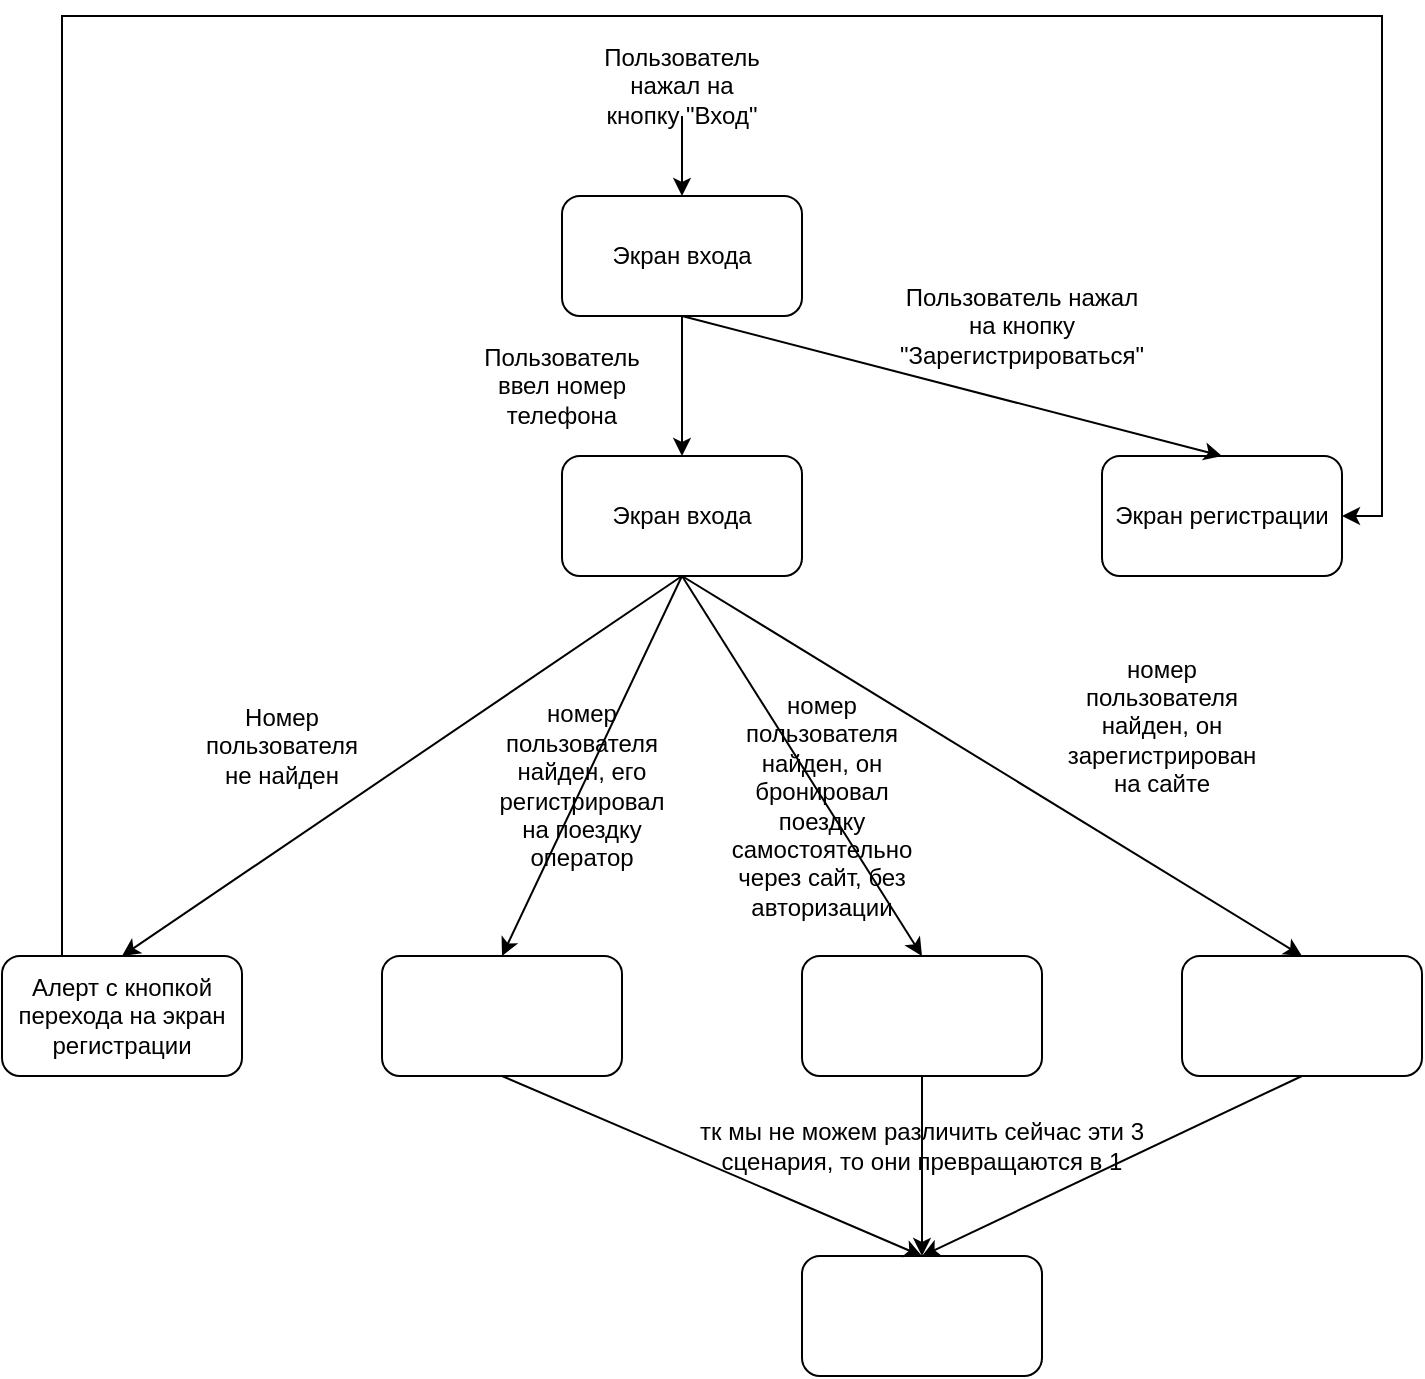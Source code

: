 <mxfile version="26.0.16">
  <diagram name="Page-1" id="kva1lER7PbmzYGGSF43M">
    <mxGraphModel dx="1305" dy="752" grid="1" gridSize="10" guides="1" tooltips="1" connect="1" arrows="1" fold="1" page="1" pageScale="1" pageWidth="827" pageHeight="1169" math="0" shadow="0">
      <root>
        <mxCell id="0" />
        <mxCell id="1" parent="0" />
        <mxCell id="F6_tqROMsXbCtQUK2YL9-1" value="Экран входа" style="rounded=1;whiteSpace=wrap;html=1;" parent="1" vertex="1">
          <mxGeometry x="340" y="100" width="120" height="60" as="geometry" />
        </mxCell>
        <mxCell id="F6_tqROMsXbCtQUK2YL9-2" value="Пользователь нажал на кнопку &quot;Вход&quot;" style="text;html=1;align=center;verticalAlign=middle;whiteSpace=wrap;rounded=0;" parent="1" vertex="1">
          <mxGeometry x="370" y="30" width="60" height="30" as="geometry" />
        </mxCell>
        <mxCell id="F6_tqROMsXbCtQUK2YL9-3" value="" style="endArrow=classic;html=1;rounded=0;exitX=0.5;exitY=1;exitDx=0;exitDy=0;entryX=0.5;entryY=0;entryDx=0;entryDy=0;" parent="1" source="F6_tqROMsXbCtQUK2YL9-2" target="F6_tqROMsXbCtQUK2YL9-1" edge="1">
          <mxGeometry width="50" height="50" relative="1" as="geometry">
            <mxPoint x="390" y="200" as="sourcePoint" />
            <mxPoint x="440" y="150" as="targetPoint" />
          </mxGeometry>
        </mxCell>
        <mxCell id="F6_tqROMsXbCtQUK2YL9-4" value="Экран входа" style="rounded=1;whiteSpace=wrap;html=1;" parent="1" vertex="1">
          <mxGeometry x="340" y="230" width="120" height="60" as="geometry" />
        </mxCell>
        <mxCell id="F6_tqROMsXbCtQUK2YL9-5" value="Экран регистрации" style="rounded=1;whiteSpace=wrap;html=1;" parent="1" vertex="1">
          <mxGeometry x="610" y="230" width="120" height="60" as="geometry" />
        </mxCell>
        <mxCell id="F6_tqROMsXbCtQUK2YL9-6" value="" style="endArrow=classic;html=1;rounded=0;exitX=0.5;exitY=1;exitDx=0;exitDy=0;entryX=0.5;entryY=0;entryDx=0;entryDy=0;" parent="1" source="F6_tqROMsXbCtQUK2YL9-1" target="F6_tqROMsXbCtQUK2YL9-4" edge="1">
          <mxGeometry width="50" height="50" relative="1" as="geometry">
            <mxPoint x="390" y="200" as="sourcePoint" />
            <mxPoint x="440" y="150" as="targetPoint" />
          </mxGeometry>
        </mxCell>
        <mxCell id="F6_tqROMsXbCtQUK2YL9-7" value="" style="endArrow=classic;html=1;rounded=0;exitX=0.5;exitY=1;exitDx=0;exitDy=0;entryX=0.5;entryY=0;entryDx=0;entryDy=0;" parent="1" source="F6_tqROMsXbCtQUK2YL9-1" target="F6_tqROMsXbCtQUK2YL9-5" edge="1">
          <mxGeometry width="50" height="50" relative="1" as="geometry">
            <mxPoint x="410" y="170" as="sourcePoint" />
            <mxPoint x="280" y="240" as="targetPoint" />
          </mxGeometry>
        </mxCell>
        <mxCell id="F6_tqROMsXbCtQUK2YL9-8" value="Пользователь ввел номер телефона" style="text;html=1;align=center;verticalAlign=middle;whiteSpace=wrap;rounded=0;" parent="1" vertex="1">
          <mxGeometry x="310" y="180" width="60" height="30" as="geometry" />
        </mxCell>
        <mxCell id="F6_tqROMsXbCtQUK2YL9-9" value="Пользователь нажал на кнопку &quot;Зарегистрироваться&quot;" style="text;html=1;align=center;verticalAlign=middle;whiteSpace=wrap;rounded=0;" parent="1" vertex="1">
          <mxGeometry x="540" y="150" width="60" height="30" as="geometry" />
        </mxCell>
        <mxCell id="JP0KHPGPUKH7w-QjFMui-20" style="edgeStyle=orthogonalEdgeStyle;rounded=0;orthogonalLoop=1;jettySize=auto;html=1;entryX=1;entryY=0.5;entryDx=0;entryDy=0;exitX=0.25;exitY=0;exitDx=0;exitDy=0;" edge="1" parent="1" source="F6_tqROMsXbCtQUK2YL9-10" target="F6_tqROMsXbCtQUK2YL9-5">
          <mxGeometry relative="1" as="geometry">
            <Array as="points">
              <mxPoint x="90" y="10" />
              <mxPoint x="750" y="10" />
              <mxPoint x="750" y="260" />
            </Array>
          </mxGeometry>
        </mxCell>
        <mxCell id="F6_tqROMsXbCtQUK2YL9-10" value="Алерт с кнопкой перехода на экран регистрации" style="rounded=1;whiteSpace=wrap;html=1;" parent="1" vertex="1">
          <mxGeometry x="60" y="480" width="120" height="60" as="geometry" />
        </mxCell>
        <mxCell id="F6_tqROMsXbCtQUK2YL9-11" value="" style="rounded=1;whiteSpace=wrap;html=1;" parent="1" vertex="1">
          <mxGeometry x="250" y="480" width="120" height="60" as="geometry" />
        </mxCell>
        <mxCell id="F6_tqROMsXbCtQUK2YL9-12" value="" style="rounded=1;whiteSpace=wrap;html=1;" parent="1" vertex="1">
          <mxGeometry x="460" y="480" width="120" height="60" as="geometry" />
        </mxCell>
        <mxCell id="F6_tqROMsXbCtQUK2YL9-13" value="" style="rounded=1;whiteSpace=wrap;html=1;" parent="1" vertex="1">
          <mxGeometry x="650" y="480" width="120" height="60" as="geometry" />
        </mxCell>
        <mxCell id="F6_tqROMsXbCtQUK2YL9-14" value="" style="endArrow=classic;html=1;rounded=0;exitX=0.5;exitY=1;exitDx=0;exitDy=0;entryX=0.5;entryY=0;entryDx=0;entryDy=0;" parent="1" source="F6_tqROMsXbCtQUK2YL9-4" target="F6_tqROMsXbCtQUK2YL9-10" edge="1">
          <mxGeometry width="50" height="50" relative="1" as="geometry">
            <mxPoint x="390" y="200" as="sourcePoint" />
            <mxPoint x="440" y="150" as="targetPoint" />
          </mxGeometry>
        </mxCell>
        <mxCell id="F6_tqROMsXbCtQUK2YL9-15" value="Номер пользователя не найден" style="text;html=1;align=center;verticalAlign=middle;whiteSpace=wrap;rounded=0;" parent="1" vertex="1">
          <mxGeometry x="170" y="360" width="60" height="30" as="geometry" />
        </mxCell>
        <mxCell id="JP0KHPGPUKH7w-QjFMui-4" value="" style="endArrow=classic;html=1;rounded=0;entryX=0.5;entryY=0;entryDx=0;entryDy=0;exitX=0.5;exitY=1;exitDx=0;exitDy=0;" edge="1" parent="1" source="F6_tqROMsXbCtQUK2YL9-4" target="F6_tqROMsXbCtQUK2YL9-13">
          <mxGeometry width="50" height="50" relative="1" as="geometry">
            <mxPoint x="270" y="290" as="sourcePoint" />
            <mxPoint x="290" y="440" as="targetPoint" />
          </mxGeometry>
        </mxCell>
        <mxCell id="JP0KHPGPUKH7w-QjFMui-5" value="номер пользователя найден, он зарегистрирован на сайте" style="text;html=1;align=center;verticalAlign=middle;whiteSpace=wrap;rounded=0;" vertex="1" parent="1">
          <mxGeometry x="610" y="350" width="60" height="30" as="geometry" />
        </mxCell>
        <mxCell id="JP0KHPGPUKH7w-QjFMui-2" value="номер пользователя найден, он бронировал поездку самостоятельно через сайт, без авторизации" style="text;html=1;align=center;verticalAlign=middle;whiteSpace=wrap;rounded=0;" vertex="1" parent="1">
          <mxGeometry x="440" y="390" width="60" height="30" as="geometry" />
        </mxCell>
        <mxCell id="F6_tqROMsXbCtQUK2YL9-17" value="номер пользователя найден, его регистрировал на поездку оператор" style="text;html=1;align=center;verticalAlign=middle;whiteSpace=wrap;rounded=0;" parent="1" vertex="1">
          <mxGeometry x="320" y="380" width="60" height="30" as="geometry" />
        </mxCell>
        <mxCell id="JP0KHPGPUKH7w-QjFMui-12" value="" style="endArrow=classic;html=1;rounded=0;exitX=0.5;exitY=1;exitDx=0;exitDy=0;entryX=0.5;entryY=0;entryDx=0;entryDy=0;" edge="1" parent="1" source="F6_tqROMsXbCtQUK2YL9-4" target="F6_tqROMsXbCtQUK2YL9-11">
          <mxGeometry width="50" height="50" relative="1" as="geometry">
            <mxPoint x="407" y="330" as="sourcePoint" />
            <mxPoint x="440" y="280" as="targetPoint" />
          </mxGeometry>
        </mxCell>
        <mxCell id="JP0KHPGPUKH7w-QjFMui-13" value="" style="endArrow=classic;html=1;rounded=0;exitX=0.5;exitY=1;exitDx=0;exitDy=0;entryX=0.5;entryY=0;entryDx=0;entryDy=0;" edge="1" parent="1" source="F6_tqROMsXbCtQUK2YL9-4" target="F6_tqROMsXbCtQUK2YL9-12">
          <mxGeometry width="50" height="50" relative="1" as="geometry">
            <mxPoint x="390" y="330" as="sourcePoint" />
            <mxPoint x="440" y="280" as="targetPoint" />
          </mxGeometry>
        </mxCell>
        <mxCell id="JP0KHPGPUKH7w-QjFMui-14" value="тк мы не можем различить сейчас эти 3 сценария, то они превращаются в 1" style="text;html=1;align=center;verticalAlign=middle;whiteSpace=wrap;rounded=0;" vertex="1" parent="1">
          <mxGeometry x="390" y="560" width="260" height="30" as="geometry" />
        </mxCell>
        <mxCell id="JP0KHPGPUKH7w-QjFMui-15" value="" style="rounded=1;whiteSpace=wrap;html=1;" vertex="1" parent="1">
          <mxGeometry x="460" y="630" width="120" height="60" as="geometry" />
        </mxCell>
        <mxCell id="JP0KHPGPUKH7w-QjFMui-16" value="" style="endArrow=classic;html=1;rounded=0;exitX=0.5;exitY=1;exitDx=0;exitDy=0;entryX=0.5;entryY=0;entryDx=0;entryDy=0;" edge="1" parent="1" source="F6_tqROMsXbCtQUK2YL9-11" target="JP0KHPGPUKH7w-QjFMui-15">
          <mxGeometry width="50" height="50" relative="1" as="geometry">
            <mxPoint x="390" y="550" as="sourcePoint" />
            <mxPoint x="440" y="500" as="targetPoint" />
          </mxGeometry>
        </mxCell>
        <mxCell id="JP0KHPGPUKH7w-QjFMui-18" value="" style="endArrow=classic;html=1;rounded=0;exitX=0.5;exitY=1;exitDx=0;exitDy=0;entryX=0.5;entryY=0;entryDx=0;entryDy=0;" edge="1" parent="1" source="F6_tqROMsXbCtQUK2YL9-12" target="JP0KHPGPUKH7w-QjFMui-15">
          <mxGeometry width="50" height="50" relative="1" as="geometry">
            <mxPoint x="390" y="550" as="sourcePoint" />
            <mxPoint x="440" y="500" as="targetPoint" />
          </mxGeometry>
        </mxCell>
        <mxCell id="JP0KHPGPUKH7w-QjFMui-19" value="" style="endArrow=classic;html=1;rounded=0;exitX=0.5;exitY=1;exitDx=0;exitDy=0;entryX=0.5;entryY=0;entryDx=0;entryDy=0;" edge="1" parent="1" source="F6_tqROMsXbCtQUK2YL9-13" target="JP0KHPGPUKH7w-QjFMui-15">
          <mxGeometry width="50" height="50" relative="1" as="geometry">
            <mxPoint x="390" y="550" as="sourcePoint" />
            <mxPoint x="440" y="500" as="targetPoint" />
          </mxGeometry>
        </mxCell>
      </root>
    </mxGraphModel>
  </diagram>
</mxfile>
